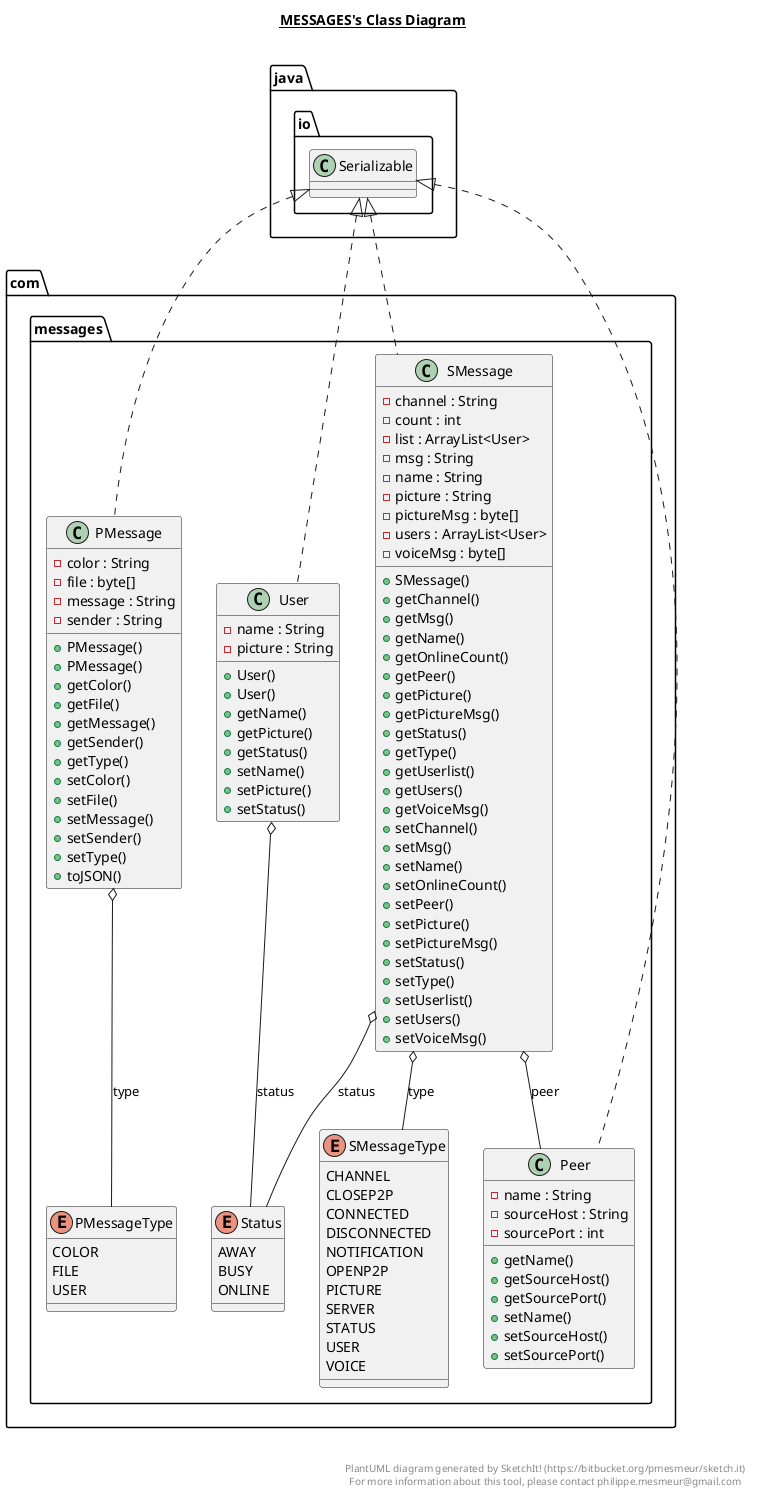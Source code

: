@startuml

title __MESSAGES's Class Diagram__\n

  namespace com.messages {
    class com.messages.PMessage {
        - color : String
        - file : byte[]
        - message : String
        - sender : String
        + PMessage()
        + PMessage()
        + getColor()
        + getFile()
        + getMessage()
        + getSender()
        + getType()
        + setColor()
        + setFile()
        + setMessage()
        + setSender()
        + setType()
        + toJSON()
    }
  }
  

  namespace com.messages {
    enum PMessageType {
      COLOR
      FILE
      USER
    }
  }
  

  namespace com.messages {
    class com.messages.Peer {
        - name : String
        - sourceHost : String
        - sourcePort : int
        + getName()
        + getSourceHost()
        + getSourcePort()
        + setName()
        + setSourceHost()
        + setSourcePort()
    }
  }
  

  namespace com.messages {
    class com.messages.SMessage {
        - channel : String
        - count : int
        - list : ArrayList<User>
        - msg : String
        - name : String
        - picture : String
        - pictureMsg : byte[]
        - users : ArrayList<User>
        - voiceMsg : byte[]
        + SMessage()
        + getChannel()
        + getMsg()
        + getName()
        + getOnlineCount()
        + getPeer()
        + getPicture()
        + getPictureMsg()
        + getStatus()
        + getType()
        + getUserlist()
        + getUsers()
        + getVoiceMsg()
        + setChannel()
        + setMsg()
        + setName()
        + setOnlineCount()
        + setPeer()
        + setPicture()
        + setPictureMsg()
        + setStatus()
        + setType()
        + setUserlist()
        + setUsers()
        + setVoiceMsg()
    }
  }
  

  namespace com.messages {
    enum SMessageType {
      CHANNEL
      CLOSEP2P
      CONNECTED
      DISCONNECTED
      NOTIFICATION
      OPENP2P
      PICTURE
      SERVER
      STATUS
      USER
      VOICE
    }
  }
  

  namespace com.messages {
    enum Status {
      AWAY
      BUSY
      ONLINE
    }
  }
  

  namespace com.messages {
    class com.messages.User {
        - name : String
        - picture : String
        + User()
        + User()
        + getName()
        + getPicture()
        + getStatus()
        + setName()
        + setPicture()
        + setStatus()
    }
  }
  

  com.messages.PMessage .up.|> java.io.Serializable
  com.messages.PMessage o-- com.messages.PMessageType : type
  com.messages.Peer .up.|> java.io.Serializable
  com.messages.SMessage .up.|> java.io.Serializable
  com.messages.SMessage o-- com.messages.Peer : peer
  com.messages.SMessage o-- com.messages.Status : status
  com.messages.SMessage o-- com.messages.SMessageType : type
  com.messages.User .up.|> java.io.Serializable
  com.messages.User o-- com.messages.Status : status


right footer


PlantUML diagram generated by SketchIt! (https://bitbucket.org/pmesmeur/sketch.it)
For more information about this tool, please contact philippe.mesmeur@gmail.com
endfooter

@enduml
